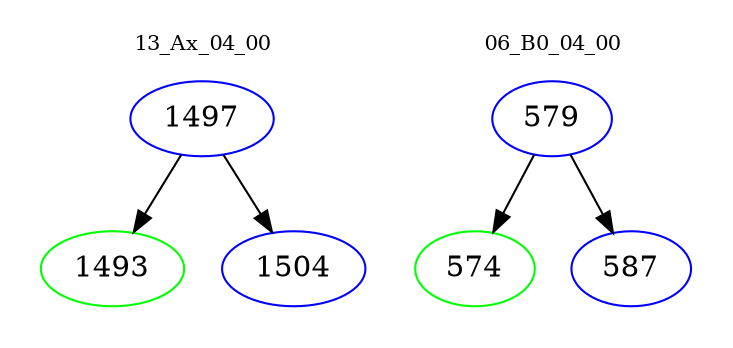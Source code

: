 digraph{
subgraph cluster_0 {
color = white
label = "13_Ax_04_00";
fontsize=10;
T0_1497 [label="1497", color="blue"]
T0_1497 -> T0_1493 [color="black"]
T0_1493 [label="1493", color="green"]
T0_1497 -> T0_1504 [color="black"]
T0_1504 [label="1504", color="blue"]
}
subgraph cluster_1 {
color = white
label = "06_B0_04_00";
fontsize=10;
T1_579 [label="579", color="blue"]
T1_579 -> T1_574 [color="black"]
T1_574 [label="574", color="green"]
T1_579 -> T1_587 [color="black"]
T1_587 [label="587", color="blue"]
}
}
